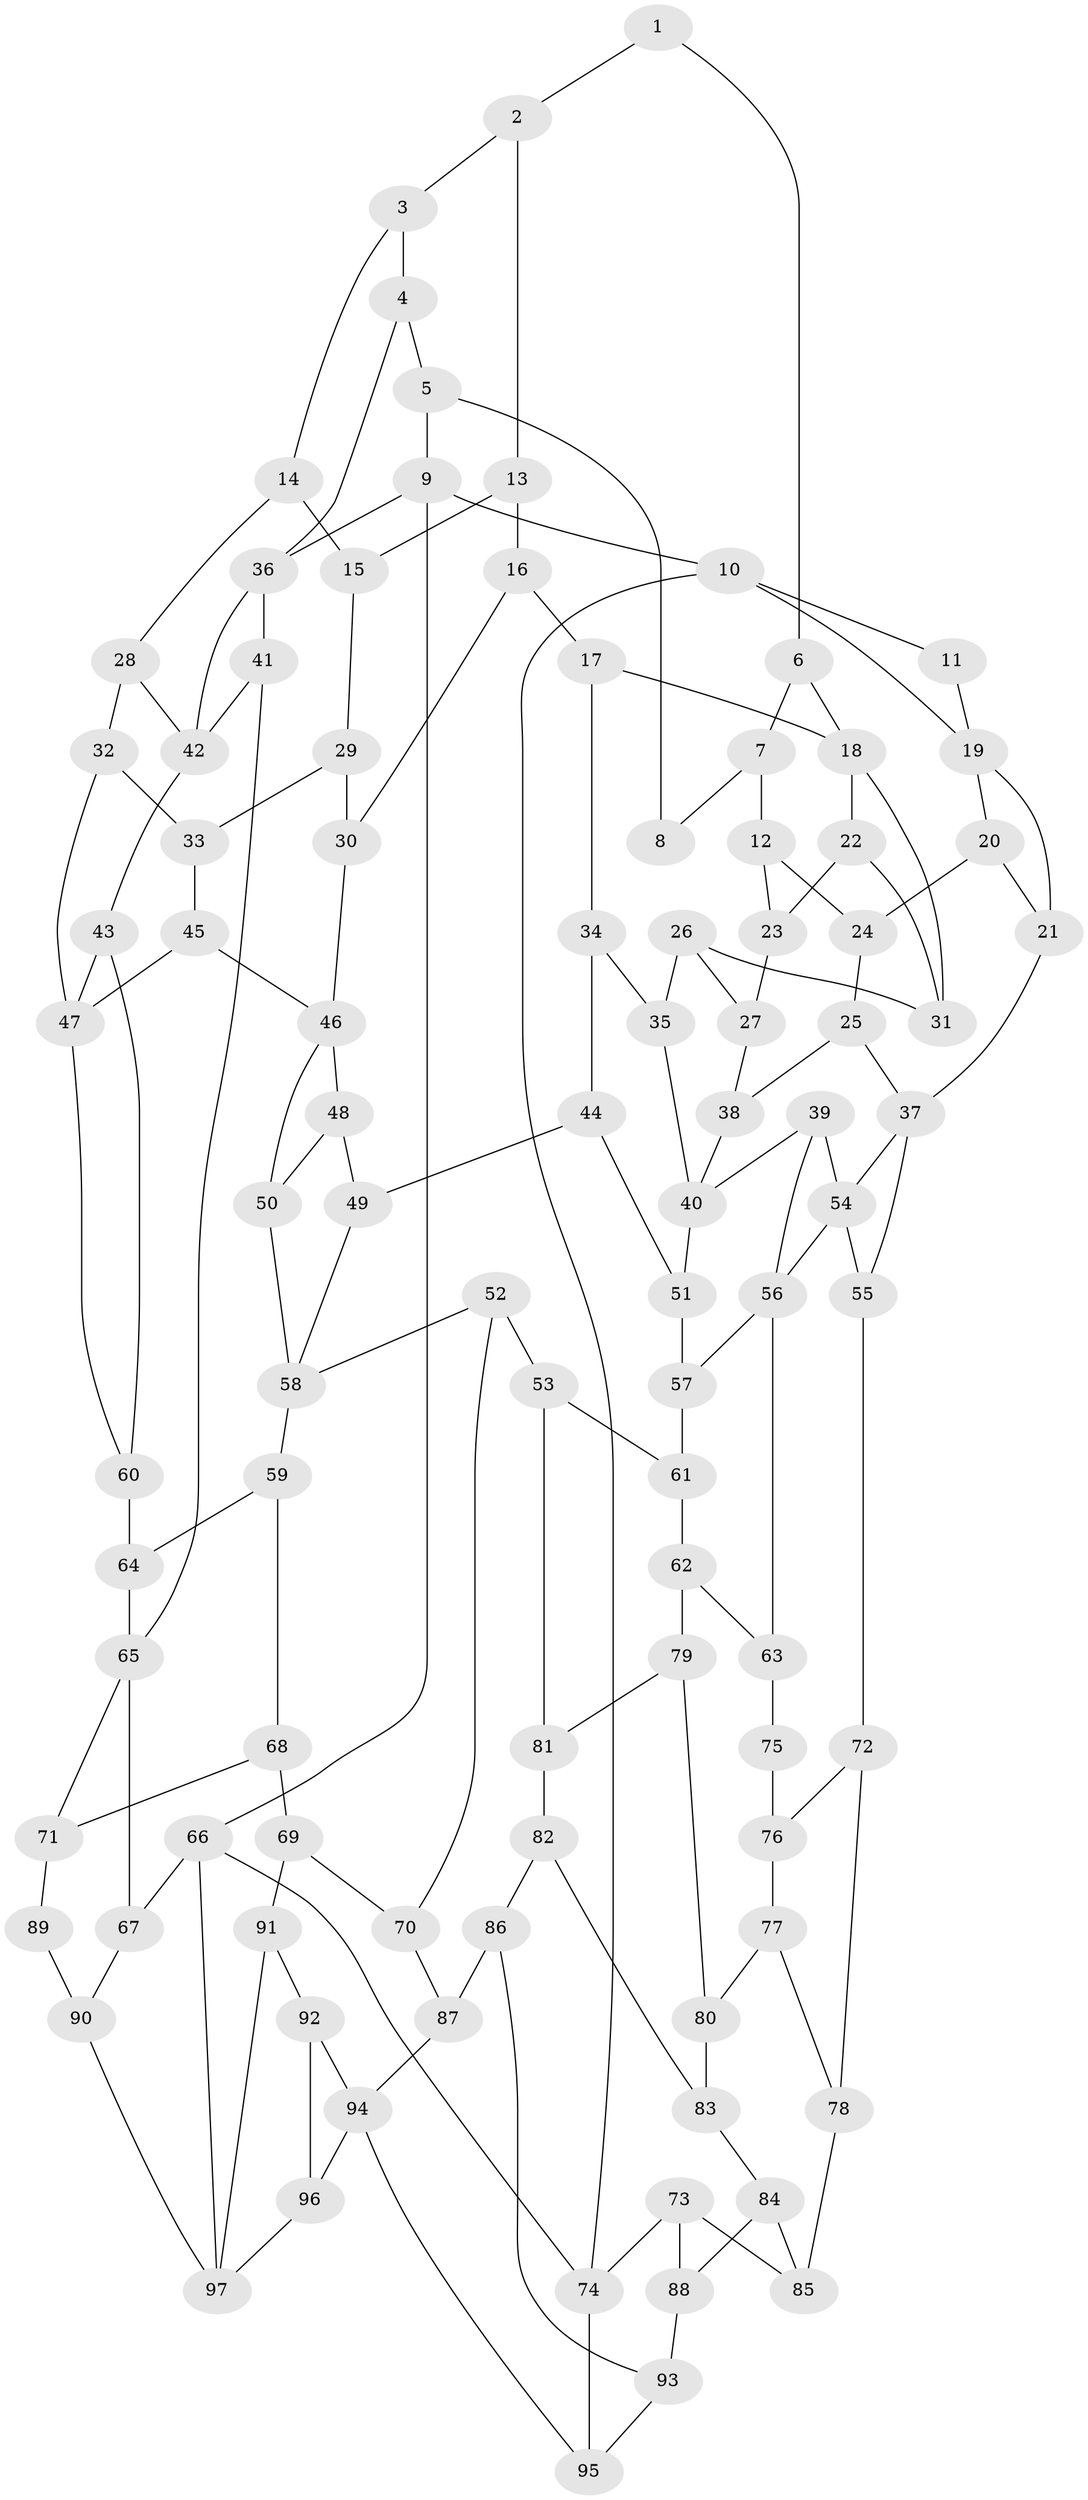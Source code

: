 // original degree distribution, {3: 0.028985507246376812, 5: 0.4927536231884058, 4: 0.2318840579710145, 6: 0.2463768115942029}
// Generated by graph-tools (version 1.1) at 2025/38/03/04/25 23:38:24]
// undirected, 97 vertices, 152 edges
graph export_dot {
  node [color=gray90,style=filled];
  1;
  2;
  3;
  4;
  5;
  6;
  7;
  8;
  9;
  10;
  11;
  12;
  13;
  14;
  15;
  16;
  17;
  18;
  19;
  20;
  21;
  22;
  23;
  24;
  25;
  26;
  27;
  28;
  29;
  30;
  31;
  32;
  33;
  34;
  35;
  36;
  37;
  38;
  39;
  40;
  41;
  42;
  43;
  44;
  45;
  46;
  47;
  48;
  49;
  50;
  51;
  52;
  53;
  54;
  55;
  56;
  57;
  58;
  59;
  60;
  61;
  62;
  63;
  64;
  65;
  66;
  67;
  68;
  69;
  70;
  71;
  72;
  73;
  74;
  75;
  76;
  77;
  78;
  79;
  80;
  81;
  82;
  83;
  84;
  85;
  86;
  87;
  88;
  89;
  90;
  91;
  92;
  93;
  94;
  95;
  96;
  97;
  1 -- 2 [weight=1.0];
  1 -- 6 [weight=1.0];
  2 -- 3 [weight=1.0];
  2 -- 13 [weight=1.0];
  3 -- 4 [weight=1.0];
  3 -- 14 [weight=1.0];
  4 -- 5 [weight=1.0];
  4 -- 36 [weight=1.0];
  5 -- 8 [weight=1.0];
  5 -- 9 [weight=1.0];
  6 -- 7 [weight=1.0];
  6 -- 18 [weight=1.0];
  7 -- 8 [weight=1.0];
  7 -- 12 [weight=1.0];
  9 -- 10 [weight=1.0];
  9 -- 36 [weight=1.0];
  9 -- 66 [weight=1.0];
  10 -- 11 [weight=1.0];
  10 -- 19 [weight=1.0];
  10 -- 74 [weight=1.0];
  11 -- 19 [weight=1.0];
  12 -- 23 [weight=1.0];
  12 -- 24 [weight=1.0];
  13 -- 15 [weight=1.0];
  13 -- 16 [weight=1.0];
  14 -- 15 [weight=1.0];
  14 -- 28 [weight=1.0];
  15 -- 29 [weight=1.0];
  16 -- 17 [weight=1.0];
  16 -- 30 [weight=1.0];
  17 -- 18 [weight=1.0];
  17 -- 34 [weight=1.0];
  18 -- 22 [weight=1.0];
  18 -- 31 [weight=1.0];
  19 -- 20 [weight=1.0];
  19 -- 21 [weight=1.0];
  20 -- 21 [weight=1.0];
  20 -- 24 [weight=2.0];
  21 -- 37 [weight=1.0];
  22 -- 23 [weight=1.0];
  22 -- 31 [weight=1.0];
  23 -- 27 [weight=1.0];
  24 -- 25 [weight=1.0];
  25 -- 37 [weight=1.0];
  25 -- 38 [weight=1.0];
  26 -- 27 [weight=1.0];
  26 -- 31 [weight=1.0];
  26 -- 35 [weight=1.0];
  27 -- 38 [weight=2.0];
  28 -- 32 [weight=1.0];
  28 -- 42 [weight=1.0];
  29 -- 30 [weight=1.0];
  29 -- 33 [weight=1.0];
  30 -- 46 [weight=1.0];
  32 -- 33 [weight=1.0];
  32 -- 47 [weight=1.0];
  33 -- 45 [weight=1.0];
  34 -- 35 [weight=1.0];
  34 -- 44 [weight=1.0];
  35 -- 40 [weight=1.0];
  36 -- 41 [weight=1.0];
  36 -- 42 [weight=1.0];
  37 -- 54 [weight=1.0];
  37 -- 55 [weight=1.0];
  38 -- 40 [weight=1.0];
  39 -- 40 [weight=1.0];
  39 -- 54 [weight=1.0];
  39 -- 56 [weight=1.0];
  40 -- 51 [weight=1.0];
  41 -- 42 [weight=1.0];
  41 -- 65 [weight=1.0];
  42 -- 43 [weight=1.0];
  43 -- 47 [weight=1.0];
  43 -- 60 [weight=1.0];
  44 -- 49 [weight=1.0];
  44 -- 51 [weight=1.0];
  45 -- 46 [weight=1.0];
  45 -- 47 [weight=1.0];
  46 -- 48 [weight=1.0];
  46 -- 50 [weight=1.0];
  47 -- 60 [weight=1.0];
  48 -- 49 [weight=2.0];
  48 -- 50 [weight=1.0];
  49 -- 58 [weight=1.0];
  50 -- 58 [weight=1.0];
  51 -- 57 [weight=1.0];
  52 -- 53 [weight=1.0];
  52 -- 58 [weight=1.0];
  52 -- 70 [weight=1.0];
  53 -- 61 [weight=1.0];
  53 -- 81 [weight=1.0];
  54 -- 55 [weight=1.0];
  54 -- 56 [weight=1.0];
  55 -- 72 [weight=1.0];
  56 -- 57 [weight=1.0];
  56 -- 63 [weight=1.0];
  57 -- 61 [weight=2.0];
  58 -- 59 [weight=1.0];
  59 -- 64 [weight=1.0];
  59 -- 68 [weight=1.0];
  60 -- 64 [weight=2.0];
  61 -- 62 [weight=1.0];
  62 -- 63 [weight=1.0];
  62 -- 79 [weight=1.0];
  63 -- 75 [weight=1.0];
  64 -- 65 [weight=1.0];
  65 -- 67 [weight=1.0];
  65 -- 71 [weight=1.0];
  66 -- 67 [weight=1.0];
  66 -- 74 [weight=1.0];
  66 -- 97 [weight=1.0];
  67 -- 90 [weight=1.0];
  68 -- 69 [weight=1.0];
  68 -- 71 [weight=1.0];
  69 -- 70 [weight=1.0];
  69 -- 91 [weight=1.0];
  70 -- 87 [weight=1.0];
  71 -- 89 [weight=2.0];
  72 -- 76 [weight=1.0];
  72 -- 78 [weight=1.0];
  73 -- 74 [weight=1.0];
  73 -- 85 [weight=1.0];
  73 -- 88 [weight=1.0];
  74 -- 95 [weight=1.0];
  75 -- 76 [weight=2.0];
  76 -- 77 [weight=1.0];
  77 -- 78 [weight=1.0];
  77 -- 80 [weight=1.0];
  78 -- 85 [weight=2.0];
  79 -- 80 [weight=1.0];
  79 -- 81 [weight=1.0];
  80 -- 83 [weight=1.0];
  81 -- 82 [weight=1.0];
  82 -- 83 [weight=1.0];
  82 -- 86 [weight=1.0];
  83 -- 84 [weight=1.0];
  84 -- 85 [weight=1.0];
  84 -- 88 [weight=1.0];
  86 -- 87 [weight=2.0];
  86 -- 93 [weight=1.0];
  87 -- 94 [weight=1.0];
  88 -- 93 [weight=2.0];
  89 -- 90 [weight=2.0];
  90 -- 97 [weight=1.0];
  91 -- 92 [weight=2.0];
  91 -- 97 [weight=1.0];
  92 -- 94 [weight=1.0];
  92 -- 96 [weight=1.0];
  93 -- 95 [weight=1.0];
  94 -- 95 [weight=1.0];
  94 -- 96 [weight=1.0];
  96 -- 97 [weight=1.0];
}
